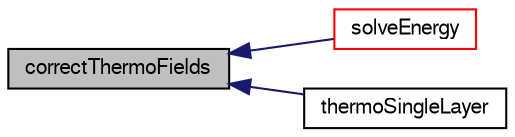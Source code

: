 digraph "correctThermoFields"
{
  bgcolor="transparent";
  edge [fontname="FreeSans",fontsize="10",labelfontname="FreeSans",labelfontsize="10"];
  node [fontname="FreeSans",fontsize="10",shape=record];
  rankdir="LR";
  Node676 [label="correctThermoFields",height=0.2,width=0.4,color="black", fillcolor="grey75", style="filled", fontcolor="black"];
  Node676 -> Node677 [dir="back",color="midnightblue",fontsize="10",style="solid",fontname="FreeSans"];
  Node677 [label="solveEnergy",height=0.2,width=0.4,color="red",URL="$a29182.html#a533e6e7fb2c00cd976a89d545355000c",tooltip="Solve energy equation. "];
  Node676 -> Node679 [dir="back",color="midnightblue",fontsize="10",style="solid",fontname="FreeSans"];
  Node679 [label="thermoSingleLayer",height=0.2,width=0.4,color="black",URL="$a29182.html#a599169c7bc33623aea76634f78847295",tooltip="Construct from components. "];
}
